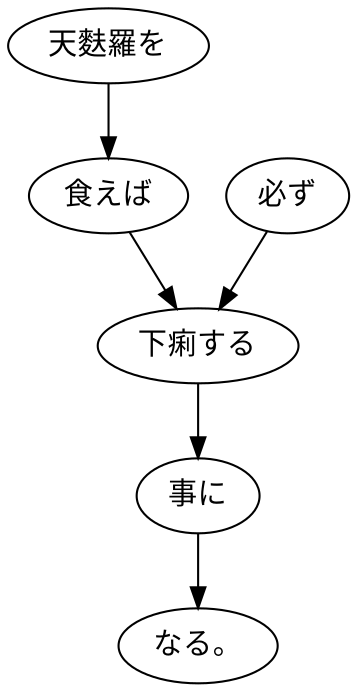 digraph graph4581 {
	node0 [label="天麩羅を"];
	node1 [label="食えば"];
	node2 [label="必ず"];
	node3 [label="下痢する"];
	node4 [label="事に"];
	node5 [label="なる。"];
	node0 -> node1;
	node1 -> node3;
	node2 -> node3;
	node3 -> node4;
	node4 -> node5;
}
